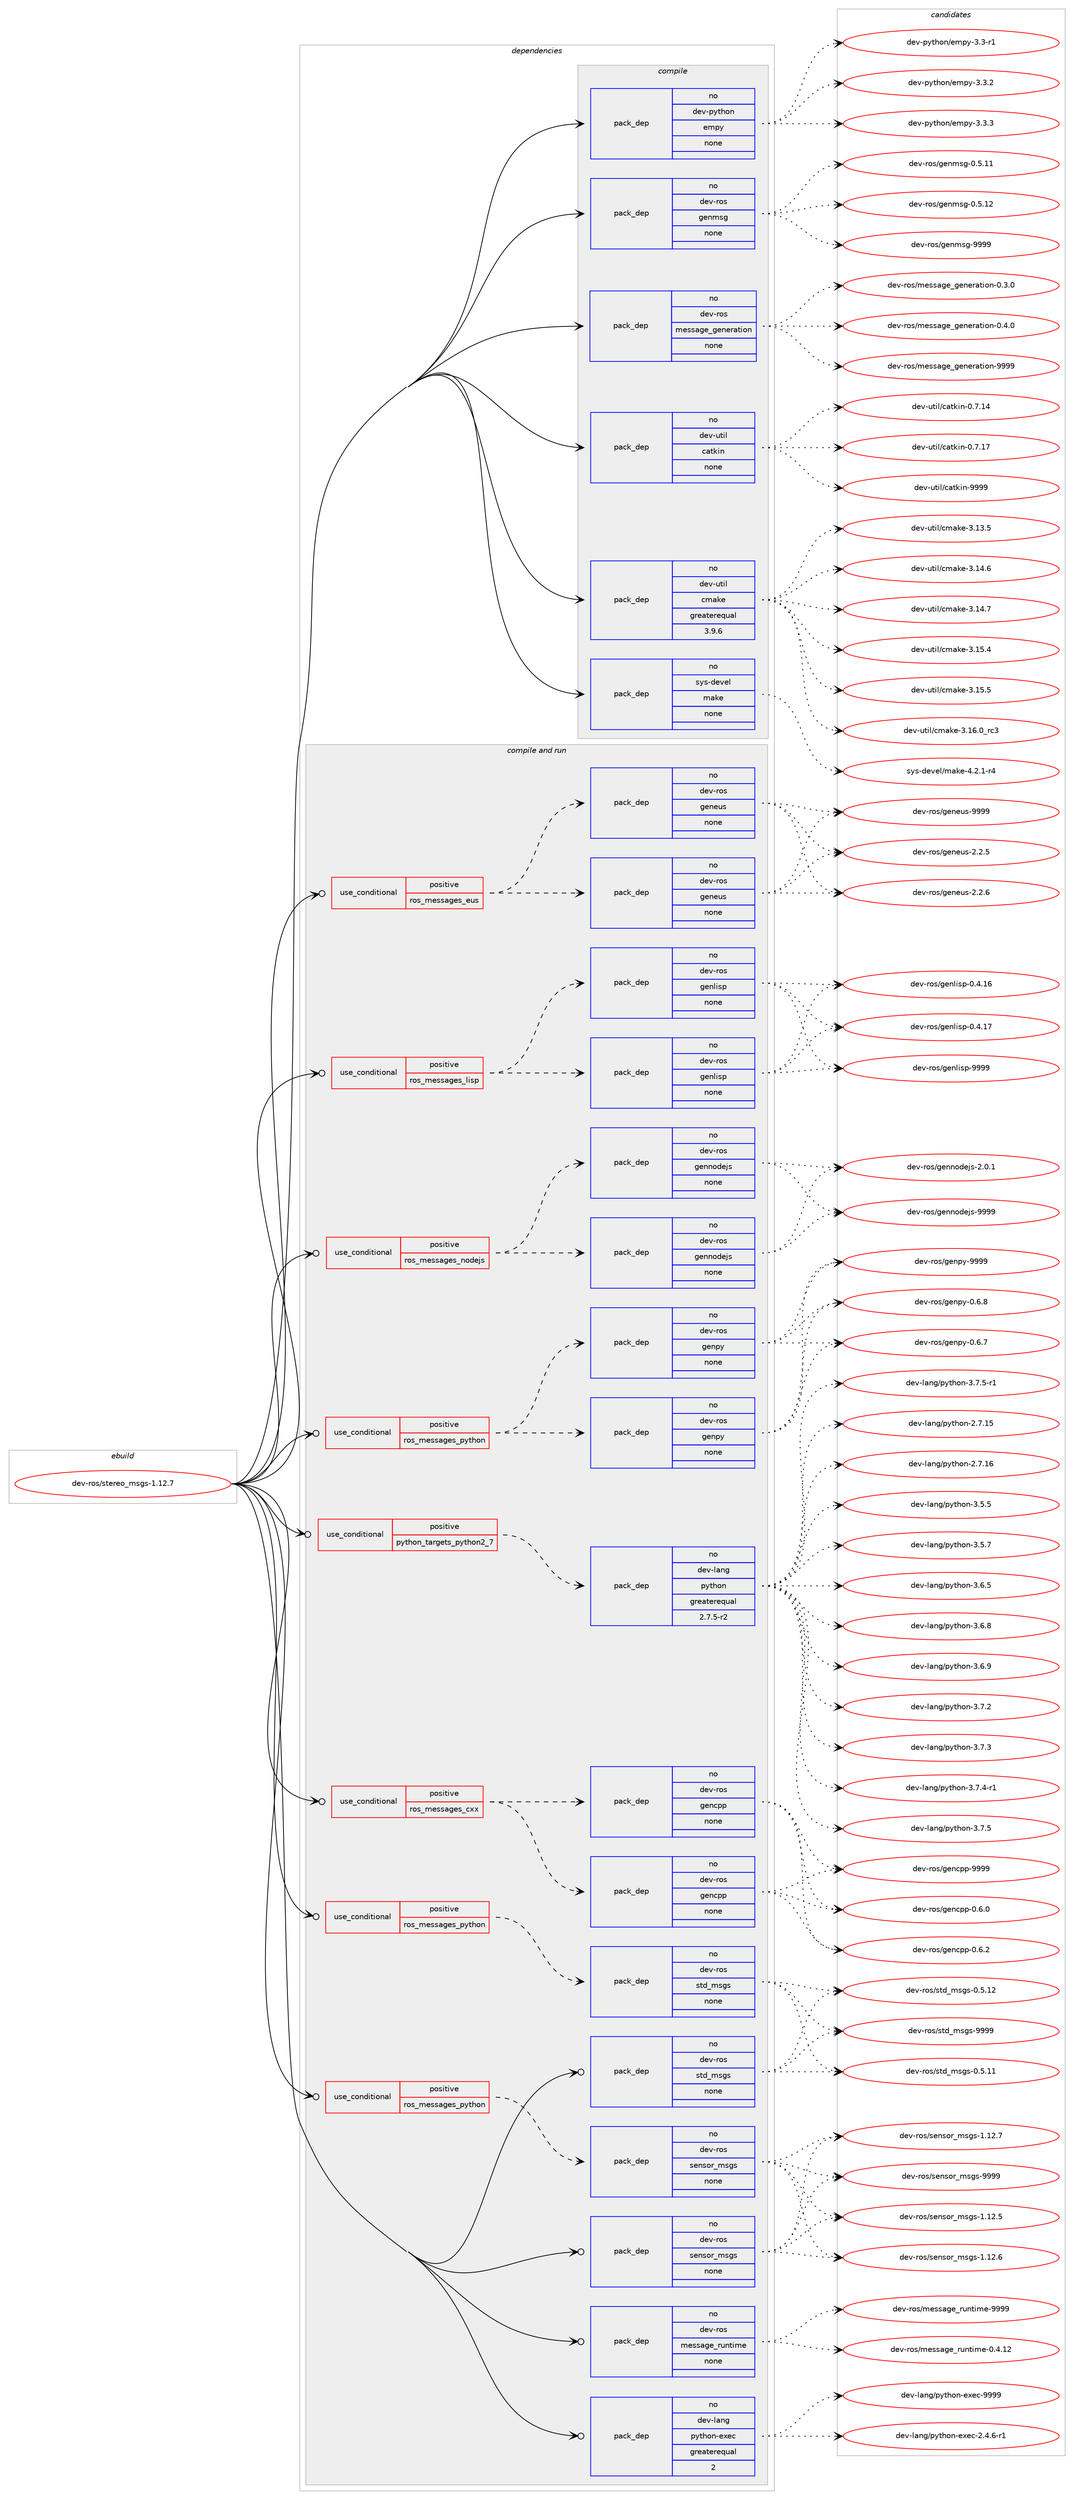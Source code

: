 digraph prolog {

# *************
# Graph options
# *************

newrank=true;
concentrate=true;
compound=true;
graph [rankdir=LR,fontname=Helvetica,fontsize=10,ranksep=1.5];#, ranksep=2.5, nodesep=0.2];
edge  [arrowhead=vee];
node  [fontname=Helvetica,fontsize=10];

# **********
# The ebuild
# **********

subgraph cluster_leftcol {
color=gray;
rank=same;
label=<<i>ebuild</i>>;
id [label="dev-ros/stereo_msgs-1.12.7", color=red, width=4, href="../dev-ros/stereo_msgs-1.12.7.svg"];
}

# ****************
# The dependencies
# ****************

subgraph cluster_midcol {
color=gray;
label=<<i>dependencies</i>>;
subgraph cluster_compile {
fillcolor="#eeeeee";
style=filled;
label=<<i>compile</i>>;
subgraph pack500360 {
dependency667821 [label=<<TABLE BORDER="0" CELLBORDER="1" CELLSPACING="0" CELLPADDING="4" WIDTH="220"><TR><TD ROWSPAN="6" CELLPADDING="30">pack_dep</TD></TR><TR><TD WIDTH="110">no</TD></TR><TR><TD>dev-python</TD></TR><TR><TD>empy</TD></TR><TR><TD>none</TD></TR><TR><TD></TD></TR></TABLE>>, shape=none, color=blue];
}
id:e -> dependency667821:w [weight=20,style="solid",arrowhead="vee"];
subgraph pack500361 {
dependency667822 [label=<<TABLE BORDER="0" CELLBORDER="1" CELLSPACING="0" CELLPADDING="4" WIDTH="220"><TR><TD ROWSPAN="6" CELLPADDING="30">pack_dep</TD></TR><TR><TD WIDTH="110">no</TD></TR><TR><TD>dev-ros</TD></TR><TR><TD>genmsg</TD></TR><TR><TD>none</TD></TR><TR><TD></TD></TR></TABLE>>, shape=none, color=blue];
}
id:e -> dependency667822:w [weight=20,style="solid",arrowhead="vee"];
subgraph pack500362 {
dependency667823 [label=<<TABLE BORDER="0" CELLBORDER="1" CELLSPACING="0" CELLPADDING="4" WIDTH="220"><TR><TD ROWSPAN="6" CELLPADDING="30">pack_dep</TD></TR><TR><TD WIDTH="110">no</TD></TR><TR><TD>dev-ros</TD></TR><TR><TD>message_generation</TD></TR><TR><TD>none</TD></TR><TR><TD></TD></TR></TABLE>>, shape=none, color=blue];
}
id:e -> dependency667823:w [weight=20,style="solid",arrowhead="vee"];
subgraph pack500363 {
dependency667824 [label=<<TABLE BORDER="0" CELLBORDER="1" CELLSPACING="0" CELLPADDING="4" WIDTH="220"><TR><TD ROWSPAN="6" CELLPADDING="30">pack_dep</TD></TR><TR><TD WIDTH="110">no</TD></TR><TR><TD>dev-util</TD></TR><TR><TD>catkin</TD></TR><TR><TD>none</TD></TR><TR><TD></TD></TR></TABLE>>, shape=none, color=blue];
}
id:e -> dependency667824:w [weight=20,style="solid",arrowhead="vee"];
subgraph pack500364 {
dependency667825 [label=<<TABLE BORDER="0" CELLBORDER="1" CELLSPACING="0" CELLPADDING="4" WIDTH="220"><TR><TD ROWSPAN="6" CELLPADDING="30">pack_dep</TD></TR><TR><TD WIDTH="110">no</TD></TR><TR><TD>dev-util</TD></TR><TR><TD>cmake</TD></TR><TR><TD>greaterequal</TD></TR><TR><TD>3.9.6</TD></TR></TABLE>>, shape=none, color=blue];
}
id:e -> dependency667825:w [weight=20,style="solid",arrowhead="vee"];
subgraph pack500365 {
dependency667826 [label=<<TABLE BORDER="0" CELLBORDER="1" CELLSPACING="0" CELLPADDING="4" WIDTH="220"><TR><TD ROWSPAN="6" CELLPADDING="30">pack_dep</TD></TR><TR><TD WIDTH="110">no</TD></TR><TR><TD>sys-devel</TD></TR><TR><TD>make</TD></TR><TR><TD>none</TD></TR><TR><TD></TD></TR></TABLE>>, shape=none, color=blue];
}
id:e -> dependency667826:w [weight=20,style="solid",arrowhead="vee"];
}
subgraph cluster_compileandrun {
fillcolor="#eeeeee";
style=filled;
label=<<i>compile and run</i>>;
subgraph cond155555 {
dependency667827 [label=<<TABLE BORDER="0" CELLBORDER="1" CELLSPACING="0" CELLPADDING="4"><TR><TD ROWSPAN="3" CELLPADDING="10">use_conditional</TD></TR><TR><TD>positive</TD></TR><TR><TD>python_targets_python2_7</TD></TR></TABLE>>, shape=none, color=red];
subgraph pack500366 {
dependency667828 [label=<<TABLE BORDER="0" CELLBORDER="1" CELLSPACING="0" CELLPADDING="4" WIDTH="220"><TR><TD ROWSPAN="6" CELLPADDING="30">pack_dep</TD></TR><TR><TD WIDTH="110">no</TD></TR><TR><TD>dev-lang</TD></TR><TR><TD>python</TD></TR><TR><TD>greaterequal</TD></TR><TR><TD>2.7.5-r2</TD></TR></TABLE>>, shape=none, color=blue];
}
dependency667827:e -> dependency667828:w [weight=20,style="dashed",arrowhead="vee"];
}
id:e -> dependency667827:w [weight=20,style="solid",arrowhead="odotvee"];
subgraph cond155556 {
dependency667829 [label=<<TABLE BORDER="0" CELLBORDER="1" CELLSPACING="0" CELLPADDING="4"><TR><TD ROWSPAN="3" CELLPADDING="10">use_conditional</TD></TR><TR><TD>positive</TD></TR><TR><TD>ros_messages_cxx</TD></TR></TABLE>>, shape=none, color=red];
subgraph pack500367 {
dependency667830 [label=<<TABLE BORDER="0" CELLBORDER="1" CELLSPACING="0" CELLPADDING="4" WIDTH="220"><TR><TD ROWSPAN="6" CELLPADDING="30">pack_dep</TD></TR><TR><TD WIDTH="110">no</TD></TR><TR><TD>dev-ros</TD></TR><TR><TD>gencpp</TD></TR><TR><TD>none</TD></TR><TR><TD></TD></TR></TABLE>>, shape=none, color=blue];
}
dependency667829:e -> dependency667830:w [weight=20,style="dashed",arrowhead="vee"];
subgraph pack500368 {
dependency667831 [label=<<TABLE BORDER="0" CELLBORDER="1" CELLSPACING="0" CELLPADDING="4" WIDTH="220"><TR><TD ROWSPAN="6" CELLPADDING="30">pack_dep</TD></TR><TR><TD WIDTH="110">no</TD></TR><TR><TD>dev-ros</TD></TR><TR><TD>gencpp</TD></TR><TR><TD>none</TD></TR><TR><TD></TD></TR></TABLE>>, shape=none, color=blue];
}
dependency667829:e -> dependency667831:w [weight=20,style="dashed",arrowhead="vee"];
}
id:e -> dependency667829:w [weight=20,style="solid",arrowhead="odotvee"];
subgraph cond155557 {
dependency667832 [label=<<TABLE BORDER="0" CELLBORDER="1" CELLSPACING="0" CELLPADDING="4"><TR><TD ROWSPAN="3" CELLPADDING="10">use_conditional</TD></TR><TR><TD>positive</TD></TR><TR><TD>ros_messages_eus</TD></TR></TABLE>>, shape=none, color=red];
subgraph pack500369 {
dependency667833 [label=<<TABLE BORDER="0" CELLBORDER="1" CELLSPACING="0" CELLPADDING="4" WIDTH="220"><TR><TD ROWSPAN="6" CELLPADDING="30">pack_dep</TD></TR><TR><TD WIDTH="110">no</TD></TR><TR><TD>dev-ros</TD></TR><TR><TD>geneus</TD></TR><TR><TD>none</TD></TR><TR><TD></TD></TR></TABLE>>, shape=none, color=blue];
}
dependency667832:e -> dependency667833:w [weight=20,style="dashed",arrowhead="vee"];
subgraph pack500370 {
dependency667834 [label=<<TABLE BORDER="0" CELLBORDER="1" CELLSPACING="0" CELLPADDING="4" WIDTH="220"><TR><TD ROWSPAN="6" CELLPADDING="30">pack_dep</TD></TR><TR><TD WIDTH="110">no</TD></TR><TR><TD>dev-ros</TD></TR><TR><TD>geneus</TD></TR><TR><TD>none</TD></TR><TR><TD></TD></TR></TABLE>>, shape=none, color=blue];
}
dependency667832:e -> dependency667834:w [weight=20,style="dashed",arrowhead="vee"];
}
id:e -> dependency667832:w [weight=20,style="solid",arrowhead="odotvee"];
subgraph cond155558 {
dependency667835 [label=<<TABLE BORDER="0" CELLBORDER="1" CELLSPACING="0" CELLPADDING="4"><TR><TD ROWSPAN="3" CELLPADDING="10">use_conditional</TD></TR><TR><TD>positive</TD></TR><TR><TD>ros_messages_lisp</TD></TR></TABLE>>, shape=none, color=red];
subgraph pack500371 {
dependency667836 [label=<<TABLE BORDER="0" CELLBORDER="1" CELLSPACING="0" CELLPADDING="4" WIDTH="220"><TR><TD ROWSPAN="6" CELLPADDING="30">pack_dep</TD></TR><TR><TD WIDTH="110">no</TD></TR><TR><TD>dev-ros</TD></TR><TR><TD>genlisp</TD></TR><TR><TD>none</TD></TR><TR><TD></TD></TR></TABLE>>, shape=none, color=blue];
}
dependency667835:e -> dependency667836:w [weight=20,style="dashed",arrowhead="vee"];
subgraph pack500372 {
dependency667837 [label=<<TABLE BORDER="0" CELLBORDER="1" CELLSPACING="0" CELLPADDING="4" WIDTH="220"><TR><TD ROWSPAN="6" CELLPADDING="30">pack_dep</TD></TR><TR><TD WIDTH="110">no</TD></TR><TR><TD>dev-ros</TD></TR><TR><TD>genlisp</TD></TR><TR><TD>none</TD></TR><TR><TD></TD></TR></TABLE>>, shape=none, color=blue];
}
dependency667835:e -> dependency667837:w [weight=20,style="dashed",arrowhead="vee"];
}
id:e -> dependency667835:w [weight=20,style="solid",arrowhead="odotvee"];
subgraph cond155559 {
dependency667838 [label=<<TABLE BORDER="0" CELLBORDER="1" CELLSPACING="0" CELLPADDING="4"><TR><TD ROWSPAN="3" CELLPADDING="10">use_conditional</TD></TR><TR><TD>positive</TD></TR><TR><TD>ros_messages_nodejs</TD></TR></TABLE>>, shape=none, color=red];
subgraph pack500373 {
dependency667839 [label=<<TABLE BORDER="0" CELLBORDER="1" CELLSPACING="0" CELLPADDING="4" WIDTH="220"><TR><TD ROWSPAN="6" CELLPADDING="30">pack_dep</TD></TR><TR><TD WIDTH="110">no</TD></TR><TR><TD>dev-ros</TD></TR><TR><TD>gennodejs</TD></TR><TR><TD>none</TD></TR><TR><TD></TD></TR></TABLE>>, shape=none, color=blue];
}
dependency667838:e -> dependency667839:w [weight=20,style="dashed",arrowhead="vee"];
subgraph pack500374 {
dependency667840 [label=<<TABLE BORDER="0" CELLBORDER="1" CELLSPACING="0" CELLPADDING="4" WIDTH="220"><TR><TD ROWSPAN="6" CELLPADDING="30">pack_dep</TD></TR><TR><TD WIDTH="110">no</TD></TR><TR><TD>dev-ros</TD></TR><TR><TD>gennodejs</TD></TR><TR><TD>none</TD></TR><TR><TD></TD></TR></TABLE>>, shape=none, color=blue];
}
dependency667838:e -> dependency667840:w [weight=20,style="dashed",arrowhead="vee"];
}
id:e -> dependency667838:w [weight=20,style="solid",arrowhead="odotvee"];
subgraph cond155560 {
dependency667841 [label=<<TABLE BORDER="0" CELLBORDER="1" CELLSPACING="0" CELLPADDING="4"><TR><TD ROWSPAN="3" CELLPADDING="10">use_conditional</TD></TR><TR><TD>positive</TD></TR><TR><TD>ros_messages_python</TD></TR></TABLE>>, shape=none, color=red];
subgraph pack500375 {
dependency667842 [label=<<TABLE BORDER="0" CELLBORDER="1" CELLSPACING="0" CELLPADDING="4" WIDTH="220"><TR><TD ROWSPAN="6" CELLPADDING="30">pack_dep</TD></TR><TR><TD WIDTH="110">no</TD></TR><TR><TD>dev-ros</TD></TR><TR><TD>genpy</TD></TR><TR><TD>none</TD></TR><TR><TD></TD></TR></TABLE>>, shape=none, color=blue];
}
dependency667841:e -> dependency667842:w [weight=20,style="dashed",arrowhead="vee"];
subgraph pack500376 {
dependency667843 [label=<<TABLE BORDER="0" CELLBORDER="1" CELLSPACING="0" CELLPADDING="4" WIDTH="220"><TR><TD ROWSPAN="6" CELLPADDING="30">pack_dep</TD></TR><TR><TD WIDTH="110">no</TD></TR><TR><TD>dev-ros</TD></TR><TR><TD>genpy</TD></TR><TR><TD>none</TD></TR><TR><TD></TD></TR></TABLE>>, shape=none, color=blue];
}
dependency667841:e -> dependency667843:w [weight=20,style="dashed",arrowhead="vee"];
}
id:e -> dependency667841:w [weight=20,style="solid",arrowhead="odotvee"];
subgraph cond155561 {
dependency667844 [label=<<TABLE BORDER="0" CELLBORDER="1" CELLSPACING="0" CELLPADDING="4"><TR><TD ROWSPAN="3" CELLPADDING="10">use_conditional</TD></TR><TR><TD>positive</TD></TR><TR><TD>ros_messages_python</TD></TR></TABLE>>, shape=none, color=red];
subgraph pack500377 {
dependency667845 [label=<<TABLE BORDER="0" CELLBORDER="1" CELLSPACING="0" CELLPADDING="4" WIDTH="220"><TR><TD ROWSPAN="6" CELLPADDING="30">pack_dep</TD></TR><TR><TD WIDTH="110">no</TD></TR><TR><TD>dev-ros</TD></TR><TR><TD>sensor_msgs</TD></TR><TR><TD>none</TD></TR><TR><TD></TD></TR></TABLE>>, shape=none, color=blue];
}
dependency667844:e -> dependency667845:w [weight=20,style="dashed",arrowhead="vee"];
}
id:e -> dependency667844:w [weight=20,style="solid",arrowhead="odotvee"];
subgraph cond155562 {
dependency667846 [label=<<TABLE BORDER="0" CELLBORDER="1" CELLSPACING="0" CELLPADDING="4"><TR><TD ROWSPAN="3" CELLPADDING="10">use_conditional</TD></TR><TR><TD>positive</TD></TR><TR><TD>ros_messages_python</TD></TR></TABLE>>, shape=none, color=red];
subgraph pack500378 {
dependency667847 [label=<<TABLE BORDER="0" CELLBORDER="1" CELLSPACING="0" CELLPADDING="4" WIDTH="220"><TR><TD ROWSPAN="6" CELLPADDING="30">pack_dep</TD></TR><TR><TD WIDTH="110">no</TD></TR><TR><TD>dev-ros</TD></TR><TR><TD>std_msgs</TD></TR><TR><TD>none</TD></TR><TR><TD></TD></TR></TABLE>>, shape=none, color=blue];
}
dependency667846:e -> dependency667847:w [weight=20,style="dashed",arrowhead="vee"];
}
id:e -> dependency667846:w [weight=20,style="solid",arrowhead="odotvee"];
subgraph pack500379 {
dependency667848 [label=<<TABLE BORDER="0" CELLBORDER="1" CELLSPACING="0" CELLPADDING="4" WIDTH="220"><TR><TD ROWSPAN="6" CELLPADDING="30">pack_dep</TD></TR><TR><TD WIDTH="110">no</TD></TR><TR><TD>dev-lang</TD></TR><TR><TD>python-exec</TD></TR><TR><TD>greaterequal</TD></TR><TR><TD>2</TD></TR></TABLE>>, shape=none, color=blue];
}
id:e -> dependency667848:w [weight=20,style="solid",arrowhead="odotvee"];
subgraph pack500380 {
dependency667849 [label=<<TABLE BORDER="0" CELLBORDER="1" CELLSPACING="0" CELLPADDING="4" WIDTH="220"><TR><TD ROWSPAN="6" CELLPADDING="30">pack_dep</TD></TR><TR><TD WIDTH="110">no</TD></TR><TR><TD>dev-ros</TD></TR><TR><TD>message_runtime</TD></TR><TR><TD>none</TD></TR><TR><TD></TD></TR></TABLE>>, shape=none, color=blue];
}
id:e -> dependency667849:w [weight=20,style="solid",arrowhead="odotvee"];
subgraph pack500381 {
dependency667850 [label=<<TABLE BORDER="0" CELLBORDER="1" CELLSPACING="0" CELLPADDING="4" WIDTH="220"><TR><TD ROWSPAN="6" CELLPADDING="30">pack_dep</TD></TR><TR><TD WIDTH="110">no</TD></TR><TR><TD>dev-ros</TD></TR><TR><TD>sensor_msgs</TD></TR><TR><TD>none</TD></TR><TR><TD></TD></TR></TABLE>>, shape=none, color=blue];
}
id:e -> dependency667850:w [weight=20,style="solid",arrowhead="odotvee"];
subgraph pack500382 {
dependency667851 [label=<<TABLE BORDER="0" CELLBORDER="1" CELLSPACING="0" CELLPADDING="4" WIDTH="220"><TR><TD ROWSPAN="6" CELLPADDING="30">pack_dep</TD></TR><TR><TD WIDTH="110">no</TD></TR><TR><TD>dev-ros</TD></TR><TR><TD>std_msgs</TD></TR><TR><TD>none</TD></TR><TR><TD></TD></TR></TABLE>>, shape=none, color=blue];
}
id:e -> dependency667851:w [weight=20,style="solid",arrowhead="odotvee"];
}
subgraph cluster_run {
fillcolor="#eeeeee";
style=filled;
label=<<i>run</i>>;
}
}

# **************
# The candidates
# **************

subgraph cluster_choices {
rank=same;
color=gray;
label=<<i>candidates</i>>;

subgraph choice500360 {
color=black;
nodesep=1;
choice1001011184511212111610411111047101109112121455146514511449 [label="dev-python/empy-3.3-r1", color=red, width=4,href="../dev-python/empy-3.3-r1.svg"];
choice1001011184511212111610411111047101109112121455146514650 [label="dev-python/empy-3.3.2", color=red, width=4,href="../dev-python/empy-3.3.2.svg"];
choice1001011184511212111610411111047101109112121455146514651 [label="dev-python/empy-3.3.3", color=red, width=4,href="../dev-python/empy-3.3.3.svg"];
dependency667821:e -> choice1001011184511212111610411111047101109112121455146514511449:w [style=dotted,weight="100"];
dependency667821:e -> choice1001011184511212111610411111047101109112121455146514650:w [style=dotted,weight="100"];
dependency667821:e -> choice1001011184511212111610411111047101109112121455146514651:w [style=dotted,weight="100"];
}
subgraph choice500361 {
color=black;
nodesep=1;
choice100101118451141111154710310111010911510345484653464949 [label="dev-ros/genmsg-0.5.11", color=red, width=4,href="../dev-ros/genmsg-0.5.11.svg"];
choice100101118451141111154710310111010911510345484653464950 [label="dev-ros/genmsg-0.5.12", color=red, width=4,href="../dev-ros/genmsg-0.5.12.svg"];
choice10010111845114111115471031011101091151034557575757 [label="dev-ros/genmsg-9999", color=red, width=4,href="../dev-ros/genmsg-9999.svg"];
dependency667822:e -> choice100101118451141111154710310111010911510345484653464949:w [style=dotted,weight="100"];
dependency667822:e -> choice100101118451141111154710310111010911510345484653464950:w [style=dotted,weight="100"];
dependency667822:e -> choice10010111845114111115471031011101091151034557575757:w [style=dotted,weight="100"];
}
subgraph choice500362 {
color=black;
nodesep=1;
choice1001011184511411111547109101115115971031019510310111010111497116105111110454846514648 [label="dev-ros/message_generation-0.3.0", color=red, width=4,href="../dev-ros/message_generation-0.3.0.svg"];
choice1001011184511411111547109101115115971031019510310111010111497116105111110454846524648 [label="dev-ros/message_generation-0.4.0", color=red, width=4,href="../dev-ros/message_generation-0.4.0.svg"];
choice10010111845114111115471091011151159710310195103101110101114971161051111104557575757 [label="dev-ros/message_generation-9999", color=red, width=4,href="../dev-ros/message_generation-9999.svg"];
dependency667823:e -> choice1001011184511411111547109101115115971031019510310111010111497116105111110454846514648:w [style=dotted,weight="100"];
dependency667823:e -> choice1001011184511411111547109101115115971031019510310111010111497116105111110454846524648:w [style=dotted,weight="100"];
dependency667823:e -> choice10010111845114111115471091011151159710310195103101110101114971161051111104557575757:w [style=dotted,weight="100"];
}
subgraph choice500363 {
color=black;
nodesep=1;
choice1001011184511711610510847999711610710511045484655464952 [label="dev-util/catkin-0.7.14", color=red, width=4,href="../dev-util/catkin-0.7.14.svg"];
choice1001011184511711610510847999711610710511045484655464955 [label="dev-util/catkin-0.7.17", color=red, width=4,href="../dev-util/catkin-0.7.17.svg"];
choice100101118451171161051084799971161071051104557575757 [label="dev-util/catkin-9999", color=red, width=4,href="../dev-util/catkin-9999.svg"];
dependency667824:e -> choice1001011184511711610510847999711610710511045484655464952:w [style=dotted,weight="100"];
dependency667824:e -> choice1001011184511711610510847999711610710511045484655464955:w [style=dotted,weight="100"];
dependency667824:e -> choice100101118451171161051084799971161071051104557575757:w [style=dotted,weight="100"];
}
subgraph choice500364 {
color=black;
nodesep=1;
choice1001011184511711610510847991099710710145514649514653 [label="dev-util/cmake-3.13.5", color=red, width=4,href="../dev-util/cmake-3.13.5.svg"];
choice1001011184511711610510847991099710710145514649524654 [label="dev-util/cmake-3.14.6", color=red, width=4,href="../dev-util/cmake-3.14.6.svg"];
choice1001011184511711610510847991099710710145514649524655 [label="dev-util/cmake-3.14.7", color=red, width=4,href="../dev-util/cmake-3.14.7.svg"];
choice1001011184511711610510847991099710710145514649534652 [label="dev-util/cmake-3.15.4", color=red, width=4,href="../dev-util/cmake-3.15.4.svg"];
choice1001011184511711610510847991099710710145514649534653 [label="dev-util/cmake-3.15.5", color=red, width=4,href="../dev-util/cmake-3.15.5.svg"];
choice1001011184511711610510847991099710710145514649544648951149951 [label="dev-util/cmake-3.16.0_rc3", color=red, width=4,href="../dev-util/cmake-3.16.0_rc3.svg"];
dependency667825:e -> choice1001011184511711610510847991099710710145514649514653:w [style=dotted,weight="100"];
dependency667825:e -> choice1001011184511711610510847991099710710145514649524654:w [style=dotted,weight="100"];
dependency667825:e -> choice1001011184511711610510847991099710710145514649524655:w [style=dotted,weight="100"];
dependency667825:e -> choice1001011184511711610510847991099710710145514649534652:w [style=dotted,weight="100"];
dependency667825:e -> choice1001011184511711610510847991099710710145514649534653:w [style=dotted,weight="100"];
dependency667825:e -> choice1001011184511711610510847991099710710145514649544648951149951:w [style=dotted,weight="100"];
}
subgraph choice500365 {
color=black;
nodesep=1;
choice1151211154510010111810110847109971071014552465046494511452 [label="sys-devel/make-4.2.1-r4", color=red, width=4,href="../sys-devel/make-4.2.1-r4.svg"];
dependency667826:e -> choice1151211154510010111810110847109971071014552465046494511452:w [style=dotted,weight="100"];
}
subgraph choice500366 {
color=black;
nodesep=1;
choice10010111845108971101034711212111610411111045504655464953 [label="dev-lang/python-2.7.15", color=red, width=4,href="../dev-lang/python-2.7.15.svg"];
choice10010111845108971101034711212111610411111045504655464954 [label="dev-lang/python-2.7.16", color=red, width=4,href="../dev-lang/python-2.7.16.svg"];
choice100101118451089711010347112121116104111110455146534653 [label="dev-lang/python-3.5.5", color=red, width=4,href="../dev-lang/python-3.5.5.svg"];
choice100101118451089711010347112121116104111110455146534655 [label="dev-lang/python-3.5.7", color=red, width=4,href="../dev-lang/python-3.5.7.svg"];
choice100101118451089711010347112121116104111110455146544653 [label="dev-lang/python-3.6.5", color=red, width=4,href="../dev-lang/python-3.6.5.svg"];
choice100101118451089711010347112121116104111110455146544656 [label="dev-lang/python-3.6.8", color=red, width=4,href="../dev-lang/python-3.6.8.svg"];
choice100101118451089711010347112121116104111110455146544657 [label="dev-lang/python-3.6.9", color=red, width=4,href="../dev-lang/python-3.6.9.svg"];
choice100101118451089711010347112121116104111110455146554650 [label="dev-lang/python-3.7.2", color=red, width=4,href="../dev-lang/python-3.7.2.svg"];
choice100101118451089711010347112121116104111110455146554651 [label="dev-lang/python-3.7.3", color=red, width=4,href="../dev-lang/python-3.7.3.svg"];
choice1001011184510897110103471121211161041111104551465546524511449 [label="dev-lang/python-3.7.4-r1", color=red, width=4,href="../dev-lang/python-3.7.4-r1.svg"];
choice100101118451089711010347112121116104111110455146554653 [label="dev-lang/python-3.7.5", color=red, width=4,href="../dev-lang/python-3.7.5.svg"];
choice1001011184510897110103471121211161041111104551465546534511449 [label="dev-lang/python-3.7.5-r1", color=red, width=4,href="../dev-lang/python-3.7.5-r1.svg"];
dependency667828:e -> choice10010111845108971101034711212111610411111045504655464953:w [style=dotted,weight="100"];
dependency667828:e -> choice10010111845108971101034711212111610411111045504655464954:w [style=dotted,weight="100"];
dependency667828:e -> choice100101118451089711010347112121116104111110455146534653:w [style=dotted,weight="100"];
dependency667828:e -> choice100101118451089711010347112121116104111110455146534655:w [style=dotted,weight="100"];
dependency667828:e -> choice100101118451089711010347112121116104111110455146544653:w [style=dotted,weight="100"];
dependency667828:e -> choice100101118451089711010347112121116104111110455146544656:w [style=dotted,weight="100"];
dependency667828:e -> choice100101118451089711010347112121116104111110455146544657:w [style=dotted,weight="100"];
dependency667828:e -> choice100101118451089711010347112121116104111110455146554650:w [style=dotted,weight="100"];
dependency667828:e -> choice100101118451089711010347112121116104111110455146554651:w [style=dotted,weight="100"];
dependency667828:e -> choice1001011184510897110103471121211161041111104551465546524511449:w [style=dotted,weight="100"];
dependency667828:e -> choice100101118451089711010347112121116104111110455146554653:w [style=dotted,weight="100"];
dependency667828:e -> choice1001011184510897110103471121211161041111104551465546534511449:w [style=dotted,weight="100"];
}
subgraph choice500367 {
color=black;
nodesep=1;
choice100101118451141111154710310111099112112454846544648 [label="dev-ros/gencpp-0.6.0", color=red, width=4,href="../dev-ros/gencpp-0.6.0.svg"];
choice100101118451141111154710310111099112112454846544650 [label="dev-ros/gencpp-0.6.2", color=red, width=4,href="../dev-ros/gencpp-0.6.2.svg"];
choice1001011184511411111547103101110991121124557575757 [label="dev-ros/gencpp-9999", color=red, width=4,href="../dev-ros/gencpp-9999.svg"];
dependency667830:e -> choice100101118451141111154710310111099112112454846544648:w [style=dotted,weight="100"];
dependency667830:e -> choice100101118451141111154710310111099112112454846544650:w [style=dotted,weight="100"];
dependency667830:e -> choice1001011184511411111547103101110991121124557575757:w [style=dotted,weight="100"];
}
subgraph choice500368 {
color=black;
nodesep=1;
choice100101118451141111154710310111099112112454846544648 [label="dev-ros/gencpp-0.6.0", color=red, width=4,href="../dev-ros/gencpp-0.6.0.svg"];
choice100101118451141111154710310111099112112454846544650 [label="dev-ros/gencpp-0.6.2", color=red, width=4,href="../dev-ros/gencpp-0.6.2.svg"];
choice1001011184511411111547103101110991121124557575757 [label="dev-ros/gencpp-9999", color=red, width=4,href="../dev-ros/gencpp-9999.svg"];
dependency667831:e -> choice100101118451141111154710310111099112112454846544648:w [style=dotted,weight="100"];
dependency667831:e -> choice100101118451141111154710310111099112112454846544650:w [style=dotted,weight="100"];
dependency667831:e -> choice1001011184511411111547103101110991121124557575757:w [style=dotted,weight="100"];
}
subgraph choice500369 {
color=black;
nodesep=1;
choice1001011184511411111547103101110101117115455046504653 [label="dev-ros/geneus-2.2.5", color=red, width=4,href="../dev-ros/geneus-2.2.5.svg"];
choice1001011184511411111547103101110101117115455046504654 [label="dev-ros/geneus-2.2.6", color=red, width=4,href="../dev-ros/geneus-2.2.6.svg"];
choice10010111845114111115471031011101011171154557575757 [label="dev-ros/geneus-9999", color=red, width=4,href="../dev-ros/geneus-9999.svg"];
dependency667833:e -> choice1001011184511411111547103101110101117115455046504653:w [style=dotted,weight="100"];
dependency667833:e -> choice1001011184511411111547103101110101117115455046504654:w [style=dotted,weight="100"];
dependency667833:e -> choice10010111845114111115471031011101011171154557575757:w [style=dotted,weight="100"];
}
subgraph choice500370 {
color=black;
nodesep=1;
choice1001011184511411111547103101110101117115455046504653 [label="dev-ros/geneus-2.2.5", color=red, width=4,href="../dev-ros/geneus-2.2.5.svg"];
choice1001011184511411111547103101110101117115455046504654 [label="dev-ros/geneus-2.2.6", color=red, width=4,href="../dev-ros/geneus-2.2.6.svg"];
choice10010111845114111115471031011101011171154557575757 [label="dev-ros/geneus-9999", color=red, width=4,href="../dev-ros/geneus-9999.svg"];
dependency667834:e -> choice1001011184511411111547103101110101117115455046504653:w [style=dotted,weight="100"];
dependency667834:e -> choice1001011184511411111547103101110101117115455046504654:w [style=dotted,weight="100"];
dependency667834:e -> choice10010111845114111115471031011101011171154557575757:w [style=dotted,weight="100"];
}
subgraph choice500371 {
color=black;
nodesep=1;
choice100101118451141111154710310111010810511511245484652464954 [label="dev-ros/genlisp-0.4.16", color=red, width=4,href="../dev-ros/genlisp-0.4.16.svg"];
choice100101118451141111154710310111010810511511245484652464955 [label="dev-ros/genlisp-0.4.17", color=red, width=4,href="../dev-ros/genlisp-0.4.17.svg"];
choice10010111845114111115471031011101081051151124557575757 [label="dev-ros/genlisp-9999", color=red, width=4,href="../dev-ros/genlisp-9999.svg"];
dependency667836:e -> choice100101118451141111154710310111010810511511245484652464954:w [style=dotted,weight="100"];
dependency667836:e -> choice100101118451141111154710310111010810511511245484652464955:w [style=dotted,weight="100"];
dependency667836:e -> choice10010111845114111115471031011101081051151124557575757:w [style=dotted,weight="100"];
}
subgraph choice500372 {
color=black;
nodesep=1;
choice100101118451141111154710310111010810511511245484652464954 [label="dev-ros/genlisp-0.4.16", color=red, width=4,href="../dev-ros/genlisp-0.4.16.svg"];
choice100101118451141111154710310111010810511511245484652464955 [label="dev-ros/genlisp-0.4.17", color=red, width=4,href="../dev-ros/genlisp-0.4.17.svg"];
choice10010111845114111115471031011101081051151124557575757 [label="dev-ros/genlisp-9999", color=red, width=4,href="../dev-ros/genlisp-9999.svg"];
dependency667837:e -> choice100101118451141111154710310111010810511511245484652464954:w [style=dotted,weight="100"];
dependency667837:e -> choice100101118451141111154710310111010810511511245484652464955:w [style=dotted,weight="100"];
dependency667837:e -> choice10010111845114111115471031011101081051151124557575757:w [style=dotted,weight="100"];
}
subgraph choice500373 {
color=black;
nodesep=1;
choice1001011184511411111547103101110110111100101106115455046484649 [label="dev-ros/gennodejs-2.0.1", color=red, width=4,href="../dev-ros/gennodejs-2.0.1.svg"];
choice10010111845114111115471031011101101111001011061154557575757 [label="dev-ros/gennodejs-9999", color=red, width=4,href="../dev-ros/gennodejs-9999.svg"];
dependency667839:e -> choice1001011184511411111547103101110110111100101106115455046484649:w [style=dotted,weight="100"];
dependency667839:e -> choice10010111845114111115471031011101101111001011061154557575757:w [style=dotted,weight="100"];
}
subgraph choice500374 {
color=black;
nodesep=1;
choice1001011184511411111547103101110110111100101106115455046484649 [label="dev-ros/gennodejs-2.0.1", color=red, width=4,href="../dev-ros/gennodejs-2.0.1.svg"];
choice10010111845114111115471031011101101111001011061154557575757 [label="dev-ros/gennodejs-9999", color=red, width=4,href="../dev-ros/gennodejs-9999.svg"];
dependency667840:e -> choice1001011184511411111547103101110110111100101106115455046484649:w [style=dotted,weight="100"];
dependency667840:e -> choice10010111845114111115471031011101101111001011061154557575757:w [style=dotted,weight="100"];
}
subgraph choice500375 {
color=black;
nodesep=1;
choice1001011184511411111547103101110112121454846544655 [label="dev-ros/genpy-0.6.7", color=red, width=4,href="../dev-ros/genpy-0.6.7.svg"];
choice1001011184511411111547103101110112121454846544656 [label="dev-ros/genpy-0.6.8", color=red, width=4,href="../dev-ros/genpy-0.6.8.svg"];
choice10010111845114111115471031011101121214557575757 [label="dev-ros/genpy-9999", color=red, width=4,href="../dev-ros/genpy-9999.svg"];
dependency667842:e -> choice1001011184511411111547103101110112121454846544655:w [style=dotted,weight="100"];
dependency667842:e -> choice1001011184511411111547103101110112121454846544656:w [style=dotted,weight="100"];
dependency667842:e -> choice10010111845114111115471031011101121214557575757:w [style=dotted,weight="100"];
}
subgraph choice500376 {
color=black;
nodesep=1;
choice1001011184511411111547103101110112121454846544655 [label="dev-ros/genpy-0.6.7", color=red, width=4,href="../dev-ros/genpy-0.6.7.svg"];
choice1001011184511411111547103101110112121454846544656 [label="dev-ros/genpy-0.6.8", color=red, width=4,href="../dev-ros/genpy-0.6.8.svg"];
choice10010111845114111115471031011101121214557575757 [label="dev-ros/genpy-9999", color=red, width=4,href="../dev-ros/genpy-9999.svg"];
dependency667843:e -> choice1001011184511411111547103101110112121454846544655:w [style=dotted,weight="100"];
dependency667843:e -> choice1001011184511411111547103101110112121454846544656:w [style=dotted,weight="100"];
dependency667843:e -> choice10010111845114111115471031011101121214557575757:w [style=dotted,weight="100"];
}
subgraph choice500377 {
color=black;
nodesep=1;
choice10010111845114111115471151011101151111149510911510311545494649504653 [label="dev-ros/sensor_msgs-1.12.5", color=red, width=4,href="../dev-ros/sensor_msgs-1.12.5.svg"];
choice10010111845114111115471151011101151111149510911510311545494649504654 [label="dev-ros/sensor_msgs-1.12.6", color=red, width=4,href="../dev-ros/sensor_msgs-1.12.6.svg"];
choice10010111845114111115471151011101151111149510911510311545494649504655 [label="dev-ros/sensor_msgs-1.12.7", color=red, width=4,href="../dev-ros/sensor_msgs-1.12.7.svg"];
choice1001011184511411111547115101110115111114951091151031154557575757 [label="dev-ros/sensor_msgs-9999", color=red, width=4,href="../dev-ros/sensor_msgs-9999.svg"];
dependency667845:e -> choice10010111845114111115471151011101151111149510911510311545494649504653:w [style=dotted,weight="100"];
dependency667845:e -> choice10010111845114111115471151011101151111149510911510311545494649504654:w [style=dotted,weight="100"];
dependency667845:e -> choice10010111845114111115471151011101151111149510911510311545494649504655:w [style=dotted,weight="100"];
dependency667845:e -> choice1001011184511411111547115101110115111114951091151031154557575757:w [style=dotted,weight="100"];
}
subgraph choice500378 {
color=black;
nodesep=1;
choice10010111845114111115471151161009510911510311545484653464949 [label="dev-ros/std_msgs-0.5.11", color=red, width=4,href="../dev-ros/std_msgs-0.5.11.svg"];
choice10010111845114111115471151161009510911510311545484653464950 [label="dev-ros/std_msgs-0.5.12", color=red, width=4,href="../dev-ros/std_msgs-0.5.12.svg"];
choice1001011184511411111547115116100951091151031154557575757 [label="dev-ros/std_msgs-9999", color=red, width=4,href="../dev-ros/std_msgs-9999.svg"];
dependency667847:e -> choice10010111845114111115471151161009510911510311545484653464949:w [style=dotted,weight="100"];
dependency667847:e -> choice10010111845114111115471151161009510911510311545484653464950:w [style=dotted,weight="100"];
dependency667847:e -> choice1001011184511411111547115116100951091151031154557575757:w [style=dotted,weight="100"];
}
subgraph choice500379 {
color=black;
nodesep=1;
choice10010111845108971101034711212111610411111045101120101994550465246544511449 [label="dev-lang/python-exec-2.4.6-r1", color=red, width=4,href="../dev-lang/python-exec-2.4.6-r1.svg"];
choice10010111845108971101034711212111610411111045101120101994557575757 [label="dev-lang/python-exec-9999", color=red, width=4,href="../dev-lang/python-exec-9999.svg"];
dependency667848:e -> choice10010111845108971101034711212111610411111045101120101994550465246544511449:w [style=dotted,weight="100"];
dependency667848:e -> choice10010111845108971101034711212111610411111045101120101994557575757:w [style=dotted,weight="100"];
}
subgraph choice500380 {
color=black;
nodesep=1;
choice1001011184511411111547109101115115971031019511411711011610510910145484652464950 [label="dev-ros/message_runtime-0.4.12", color=red, width=4,href="../dev-ros/message_runtime-0.4.12.svg"];
choice100101118451141111154710910111511597103101951141171101161051091014557575757 [label="dev-ros/message_runtime-9999", color=red, width=4,href="../dev-ros/message_runtime-9999.svg"];
dependency667849:e -> choice1001011184511411111547109101115115971031019511411711011610510910145484652464950:w [style=dotted,weight="100"];
dependency667849:e -> choice100101118451141111154710910111511597103101951141171101161051091014557575757:w [style=dotted,weight="100"];
}
subgraph choice500381 {
color=black;
nodesep=1;
choice10010111845114111115471151011101151111149510911510311545494649504653 [label="dev-ros/sensor_msgs-1.12.5", color=red, width=4,href="../dev-ros/sensor_msgs-1.12.5.svg"];
choice10010111845114111115471151011101151111149510911510311545494649504654 [label="dev-ros/sensor_msgs-1.12.6", color=red, width=4,href="../dev-ros/sensor_msgs-1.12.6.svg"];
choice10010111845114111115471151011101151111149510911510311545494649504655 [label="dev-ros/sensor_msgs-1.12.7", color=red, width=4,href="../dev-ros/sensor_msgs-1.12.7.svg"];
choice1001011184511411111547115101110115111114951091151031154557575757 [label="dev-ros/sensor_msgs-9999", color=red, width=4,href="../dev-ros/sensor_msgs-9999.svg"];
dependency667850:e -> choice10010111845114111115471151011101151111149510911510311545494649504653:w [style=dotted,weight="100"];
dependency667850:e -> choice10010111845114111115471151011101151111149510911510311545494649504654:w [style=dotted,weight="100"];
dependency667850:e -> choice10010111845114111115471151011101151111149510911510311545494649504655:w [style=dotted,weight="100"];
dependency667850:e -> choice1001011184511411111547115101110115111114951091151031154557575757:w [style=dotted,weight="100"];
}
subgraph choice500382 {
color=black;
nodesep=1;
choice10010111845114111115471151161009510911510311545484653464949 [label="dev-ros/std_msgs-0.5.11", color=red, width=4,href="../dev-ros/std_msgs-0.5.11.svg"];
choice10010111845114111115471151161009510911510311545484653464950 [label="dev-ros/std_msgs-0.5.12", color=red, width=4,href="../dev-ros/std_msgs-0.5.12.svg"];
choice1001011184511411111547115116100951091151031154557575757 [label="dev-ros/std_msgs-9999", color=red, width=4,href="../dev-ros/std_msgs-9999.svg"];
dependency667851:e -> choice10010111845114111115471151161009510911510311545484653464949:w [style=dotted,weight="100"];
dependency667851:e -> choice10010111845114111115471151161009510911510311545484653464950:w [style=dotted,weight="100"];
dependency667851:e -> choice1001011184511411111547115116100951091151031154557575757:w [style=dotted,weight="100"];
}
}

}
